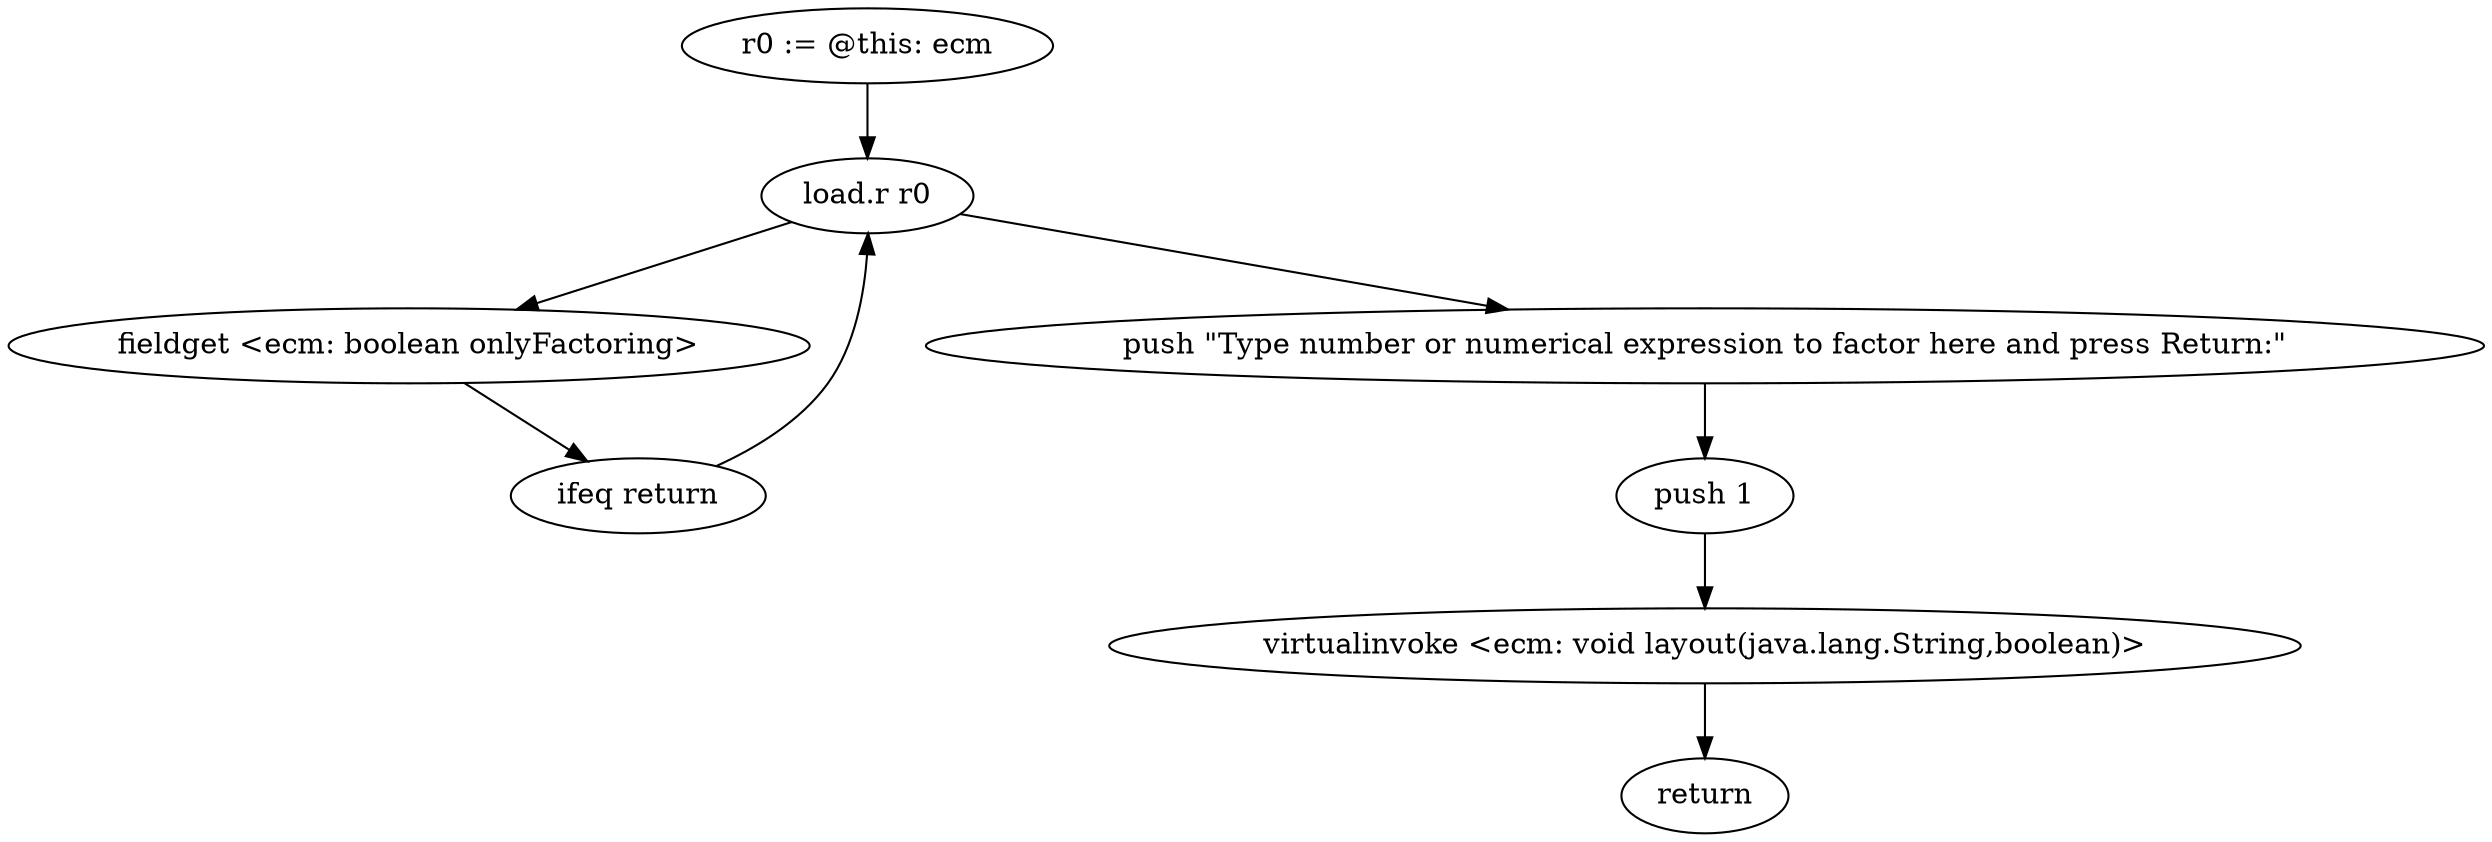 digraph "" {
    "r0 := @this: ecm"
    "load.r r0"
    "r0 := @this: ecm"->"load.r r0";
    "fieldget <ecm: boolean onlyFactoring>"
    "load.r r0"->"fieldget <ecm: boolean onlyFactoring>";
    "ifeq return"
    "fieldget <ecm: boolean onlyFactoring>"->"ifeq return";
    "ifeq return"->"load.r r0";
    "push \"Type number or numerical expression to factor here and press Return:\""
    "load.r r0"->"push \"Type number or numerical expression to factor here and press Return:\"";
    "push 1"
    "push \"Type number or numerical expression to factor here and press Return:\""->"push 1";
    "virtualinvoke <ecm: void layout(java.lang.String,boolean)>"
    "push 1"->"virtualinvoke <ecm: void layout(java.lang.String,boolean)>";
    "return"
    "virtualinvoke <ecm: void layout(java.lang.String,boolean)>"->"return";
}
